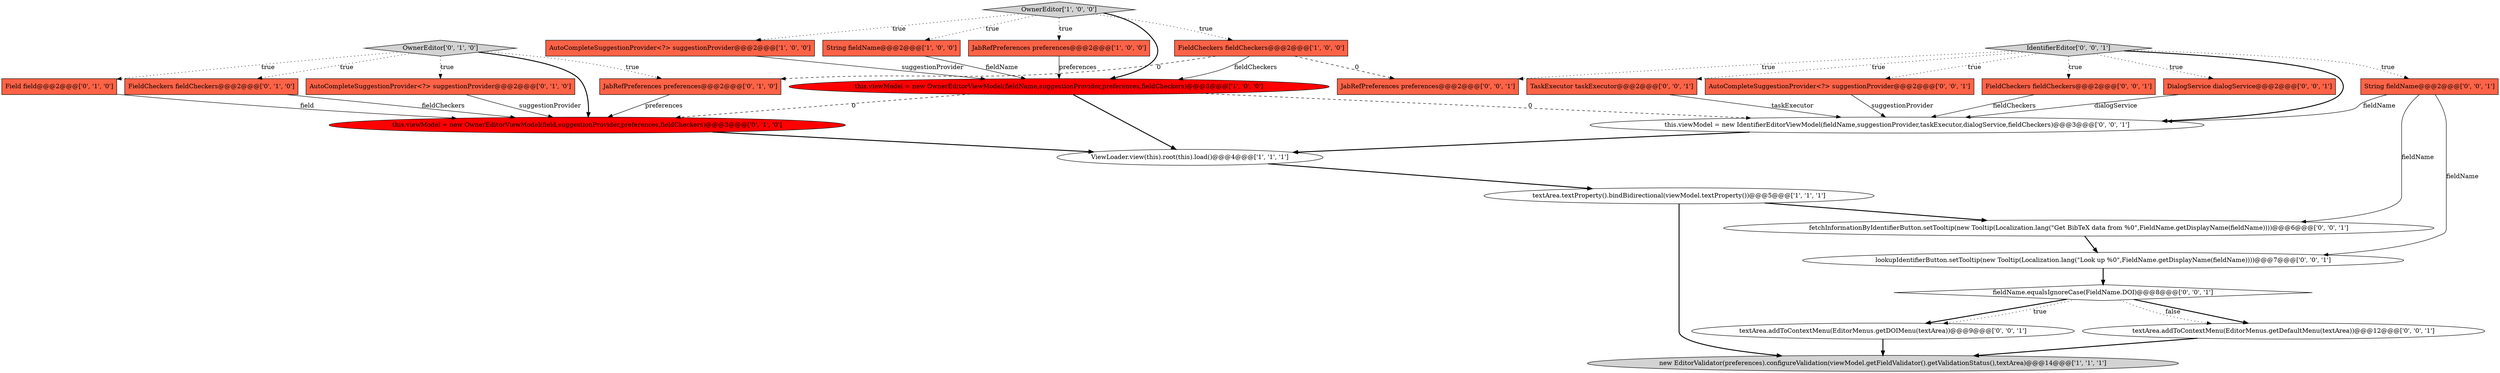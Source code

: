 digraph {
4 [style = filled, label = "String fieldName@@@2@@@['1', '0', '0']", fillcolor = tomato, shape = box image = "AAA0AAABBB1BBB"];
16 [style = filled, label = "lookupIdentifierButton.setTooltip(new Tooltip(Localization.lang(\"Look up %0\",FieldName.getDisplayName(fieldName))))@@@7@@@['0', '0', '1']", fillcolor = white, shape = ellipse image = "AAA0AAABBB3BBB"];
21 [style = filled, label = "textArea.addToContextMenu(EditorMenus.getDefaultMenu(textArea))@@@12@@@['0', '0', '1']", fillcolor = white, shape = ellipse image = "AAA0AAABBB3BBB"];
18 [style = filled, label = "FieldCheckers fieldCheckers@@@2@@@['0', '0', '1']", fillcolor = tomato, shape = box image = "AAA0AAABBB3BBB"];
20 [style = filled, label = "DialogService dialogService@@@2@@@['0', '0', '1']", fillcolor = tomato, shape = box image = "AAA0AAABBB3BBB"];
17 [style = filled, label = "IdentifierEditor['0', '0', '1']", fillcolor = lightgray, shape = diamond image = "AAA0AAABBB3BBB"];
5 [style = filled, label = "AutoCompleteSuggestionProvider<?> suggestionProvider@@@2@@@['1', '0', '0']", fillcolor = tomato, shape = box image = "AAA0AAABBB1BBB"];
22 [style = filled, label = "fetchInformationByIdentifierButton.setTooltip(new Tooltip(Localization.lang(\"Get BibTeX data from %0\",FieldName.getDisplayName(fieldName))))@@@6@@@['0', '0', '1']", fillcolor = white, shape = ellipse image = "AAA0AAABBB3BBB"];
15 [style = filled, label = "fieldName.equalsIgnoreCase(FieldName.DOI)@@@8@@@['0', '0', '1']", fillcolor = white, shape = diamond image = "AAA0AAABBB3BBB"];
14 [style = filled, label = "JabRefPreferences preferences@@@2@@@['0', '1', '0']", fillcolor = tomato, shape = box image = "AAA1AAABBB2BBB"];
11 [style = filled, label = "FieldCheckers fieldCheckers@@@2@@@['0', '1', '0']", fillcolor = tomato, shape = box image = "AAA0AAABBB2BBB"];
8 [style = filled, label = "this.viewModel = new OwnerEditorViewModel(fieldName,suggestionProvider,preferences,fieldCheckers)@@@3@@@['1', '0', '0']", fillcolor = red, shape = ellipse image = "AAA1AAABBB1BBB"];
6 [style = filled, label = "JabRefPreferences preferences@@@2@@@['1', '0', '0']", fillcolor = tomato, shape = box image = "AAA0AAABBB1BBB"];
12 [style = filled, label = "AutoCompleteSuggestionProvider<?> suggestionProvider@@@2@@@['0', '1', '0']", fillcolor = tomato, shape = box image = "AAA0AAABBB2BBB"];
3 [style = filled, label = "OwnerEditor['1', '0', '0']", fillcolor = lightgray, shape = diamond image = "AAA0AAABBB1BBB"];
7 [style = filled, label = "FieldCheckers fieldCheckers@@@2@@@['1', '0', '0']", fillcolor = tomato, shape = box image = "AAA1AAABBB1BBB"];
1 [style = filled, label = "ViewLoader.view(this).root(this).load()@@@4@@@['1', '1', '1']", fillcolor = white, shape = ellipse image = "AAA0AAABBB1BBB"];
10 [style = filled, label = "this.viewModel = new OwnerEditorViewModel(field,suggestionProvider,preferences,fieldCheckers)@@@3@@@['0', '1', '0']", fillcolor = red, shape = ellipse image = "AAA1AAABBB2BBB"];
19 [style = filled, label = "String fieldName@@@2@@@['0', '0', '1']", fillcolor = tomato, shape = box image = "AAA0AAABBB3BBB"];
24 [style = filled, label = "AutoCompleteSuggestionProvider<?> suggestionProvider@@@2@@@['0', '0', '1']", fillcolor = tomato, shape = box image = "AAA0AAABBB3BBB"];
23 [style = filled, label = "TaskExecutor taskExecutor@@@2@@@['0', '0', '1']", fillcolor = tomato, shape = box image = "AAA0AAABBB3BBB"];
9 [style = filled, label = "OwnerEditor['0', '1', '0']", fillcolor = lightgray, shape = diamond image = "AAA0AAABBB2BBB"];
27 [style = filled, label = "JabRefPreferences preferences@@@2@@@['0', '0', '1']", fillcolor = tomato, shape = box image = "AAA0AAABBB3BBB"];
25 [style = filled, label = "this.viewModel = new IdentifierEditorViewModel(fieldName,suggestionProvider,taskExecutor,dialogService,fieldCheckers)@@@3@@@['0', '0', '1']", fillcolor = white, shape = ellipse image = "AAA0AAABBB3BBB"];
0 [style = filled, label = "new EditorValidator(preferences).configureValidation(viewModel.getFieldValidator().getValidationStatus(),textArea)@@@14@@@['1', '1', '1']", fillcolor = lightgray, shape = ellipse image = "AAA0AAABBB1BBB"];
26 [style = filled, label = "textArea.addToContextMenu(EditorMenus.getDOIMenu(textArea))@@@9@@@['0', '0', '1']", fillcolor = white, shape = ellipse image = "AAA0AAABBB3BBB"];
2 [style = filled, label = "textArea.textProperty().bindBidirectional(viewModel.textProperty())@@@5@@@['1', '1', '1']", fillcolor = white, shape = ellipse image = "AAA0AAABBB1BBB"];
13 [style = filled, label = "Field field@@@2@@@['0', '1', '0']", fillcolor = tomato, shape = box image = "AAA0AAABBB2BBB"];
13->10 [style = solid, label="field"];
17->20 [style = dotted, label="true"];
16->15 [style = bold, label=""];
17->25 [style = bold, label=""];
23->25 [style = solid, label="taskExecutor"];
3->7 [style = dotted, label="true"];
5->8 [style = solid, label="suggestionProvider"];
25->1 [style = bold, label=""];
6->8 [style = solid, label="preferences"];
9->12 [style = dotted, label="true"];
8->10 [style = dashed, label="0"];
21->0 [style = bold, label=""];
17->18 [style = dotted, label="true"];
22->16 [style = bold, label=""];
18->25 [style = solid, label="fieldCheckers"];
15->21 [style = bold, label=""];
7->14 [style = dashed, label="0"];
24->25 [style = solid, label="suggestionProvider"];
9->11 [style = dotted, label="true"];
11->10 [style = solid, label="fieldCheckers"];
4->8 [style = solid, label="fieldName"];
3->4 [style = dotted, label="true"];
7->8 [style = solid, label="fieldCheckers"];
12->10 [style = solid, label="suggestionProvider"];
9->10 [style = bold, label=""];
3->6 [style = dotted, label="true"];
15->21 [style = dotted, label="false"];
20->25 [style = solid, label="dialogService"];
9->14 [style = dotted, label="true"];
17->23 [style = dotted, label="true"];
15->26 [style = bold, label=""];
7->27 [style = dashed, label="0"];
8->1 [style = bold, label=""];
26->0 [style = bold, label=""];
14->10 [style = solid, label="preferences"];
2->0 [style = bold, label=""];
3->5 [style = dotted, label="true"];
19->16 [style = solid, label="fieldName"];
3->8 [style = bold, label=""];
9->13 [style = dotted, label="true"];
19->22 [style = solid, label="fieldName"];
17->19 [style = dotted, label="true"];
8->25 [style = dashed, label="0"];
1->2 [style = bold, label=""];
2->22 [style = bold, label=""];
10->1 [style = bold, label=""];
19->25 [style = solid, label="fieldName"];
17->27 [style = dotted, label="true"];
17->24 [style = dotted, label="true"];
15->26 [style = dotted, label="true"];
}
